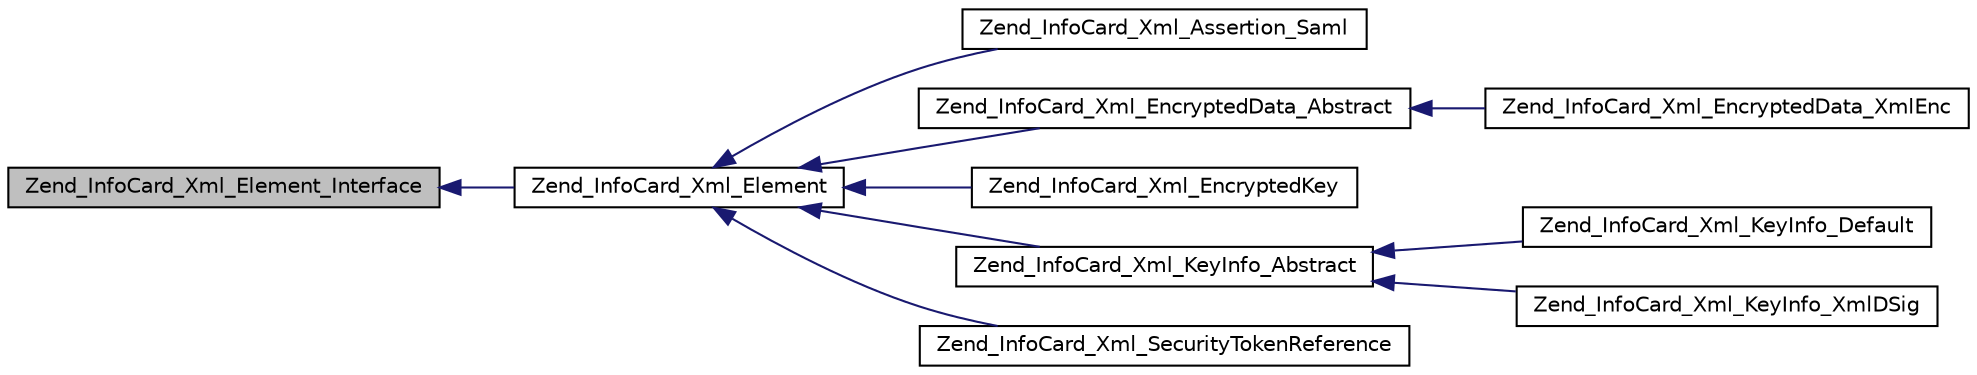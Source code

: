 digraph G
{
  edge [fontname="Helvetica",fontsize="10",labelfontname="Helvetica",labelfontsize="10"];
  node [fontname="Helvetica",fontsize="10",shape=record];
  rankdir="LR";
  Node1 [label="Zend_InfoCard_Xml_Element_Interface",height=0.2,width=0.4,color="black", fillcolor="grey75", style="filled" fontcolor="black"];
  Node1 -> Node2 [dir="back",color="midnightblue",fontsize="10",style="solid",fontname="Helvetica"];
  Node2 [label="Zend_InfoCard_Xml_Element",height=0.2,width=0.4,color="black", fillcolor="white", style="filled",URL="$class_zend___info_card___xml___element.html"];
  Node2 -> Node3 [dir="back",color="midnightblue",fontsize="10",style="solid",fontname="Helvetica"];
  Node3 [label="Zend_InfoCard_Xml_Assertion_Saml",height=0.2,width=0.4,color="black", fillcolor="white", style="filled",URL="$class_zend___info_card___xml___assertion___saml.html"];
  Node2 -> Node4 [dir="back",color="midnightblue",fontsize="10",style="solid",fontname="Helvetica"];
  Node4 [label="Zend_InfoCard_Xml_EncryptedData_Abstract",height=0.2,width=0.4,color="black", fillcolor="white", style="filled",URL="$class_zend___info_card___xml___encrypted_data___abstract.html"];
  Node4 -> Node5 [dir="back",color="midnightblue",fontsize="10",style="solid",fontname="Helvetica"];
  Node5 [label="Zend_InfoCard_Xml_EncryptedData_XmlEnc",height=0.2,width=0.4,color="black", fillcolor="white", style="filled",URL="$class_zend___info_card___xml___encrypted_data___xml_enc.html"];
  Node2 -> Node6 [dir="back",color="midnightblue",fontsize="10",style="solid",fontname="Helvetica"];
  Node6 [label="Zend_InfoCard_Xml_EncryptedKey",height=0.2,width=0.4,color="black", fillcolor="white", style="filled",URL="$class_zend___info_card___xml___encrypted_key.html"];
  Node2 -> Node7 [dir="back",color="midnightblue",fontsize="10",style="solid",fontname="Helvetica"];
  Node7 [label="Zend_InfoCard_Xml_KeyInfo_Abstract",height=0.2,width=0.4,color="black", fillcolor="white", style="filled",URL="$class_zend___info_card___xml___key_info___abstract.html"];
  Node7 -> Node8 [dir="back",color="midnightblue",fontsize="10",style="solid",fontname="Helvetica"];
  Node8 [label="Zend_InfoCard_Xml_KeyInfo_Default",height=0.2,width=0.4,color="black", fillcolor="white", style="filled",URL="$class_zend___info_card___xml___key_info___default.html"];
  Node7 -> Node9 [dir="back",color="midnightblue",fontsize="10",style="solid",fontname="Helvetica"];
  Node9 [label="Zend_InfoCard_Xml_KeyInfo_XmlDSig",height=0.2,width=0.4,color="black", fillcolor="white", style="filled",URL="$class_zend___info_card___xml___key_info___xml_d_sig.html"];
  Node2 -> Node10 [dir="back",color="midnightblue",fontsize="10",style="solid",fontname="Helvetica"];
  Node10 [label="Zend_InfoCard_Xml_SecurityTokenReference",height=0.2,width=0.4,color="black", fillcolor="white", style="filled",URL="$class_zend___info_card___xml___security_token_reference.html"];
}
